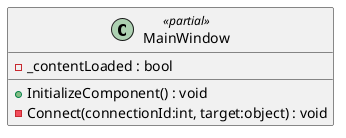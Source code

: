 @startuml
class MainWindow <<partial>> {
    - _contentLoaded : bool
    + InitializeComponent() : void
    - Connect(connectionId:int, target:object) : void
}
@enduml
